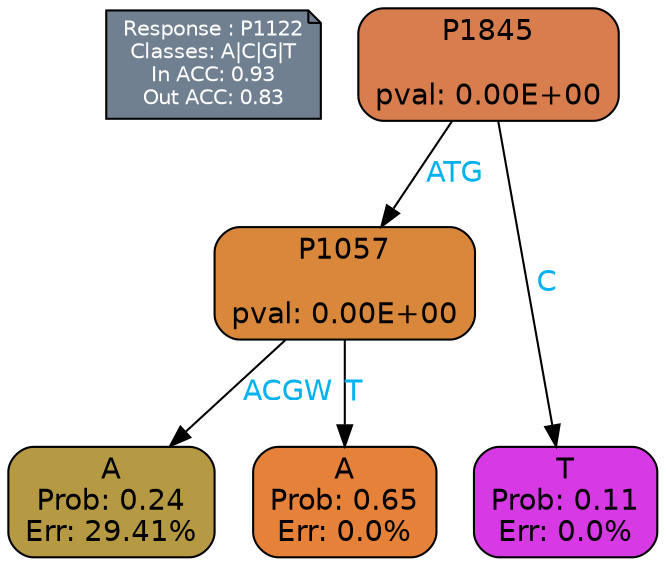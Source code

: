 digraph Tree {
node [shape=box, style="filled, rounded", color="black", fontname=helvetica] ;
graph [ranksep=equally, splines=polylines, bgcolor=transparent, dpi=600] ;
edge [fontname=helvetica] ;
LEGEND [label="Response : P1122
Classes: A|C|G|T
In ACC: 0.93
Out ACC: 0.83
",shape=note,align=left,style=filled,fillcolor="slategray",fontcolor="white",fontsize=10];1 [label="P1845

pval: 0.00E+00", fillcolor="#d87e4e"] ;
2 [label="P1057

pval: 0.00E+00", fillcolor="#d8873b"] ;
3 [label="A
Prob: 0.24
Err: 29.41%", fillcolor="#b59a43"] ;
4 [label="A
Prob: 0.65
Err: 0.0%", fillcolor="#e58139"] ;
5 [label="T
Prob: 0.11
Err: 0.0%", fillcolor="#d739e5"] ;
1 -> 2 [label="ATG",fontcolor=deepskyblue2] ;
1 -> 5 [label="C",fontcolor=deepskyblue2] ;
2 -> 3 [label="ACGW",fontcolor=deepskyblue2] ;
2 -> 4 [label="T",fontcolor=deepskyblue2] ;
{rank = same; 3;4;5;}{rank = same; LEGEND;1;}}